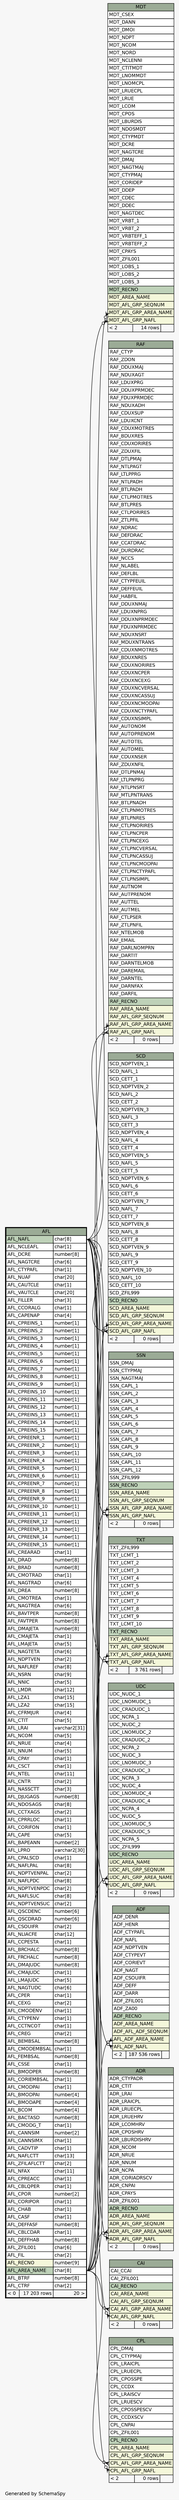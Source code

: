 // dot 2.38.0 on Windows 7 6.1
// SchemaSpy rev 590
digraph "oneDegreeRelationshipsDiagram" {
  graph [
    rankdir="RL"
    bgcolor="#f7f7f7"
    label="\nGenerated by SchemaSpy"
    labeljust="l"
    nodesep="0.18"
    ranksep="0.46"
    fontname="Helvetica"
    fontsize="11"
  ];
  node [
    fontname="Helvetica"
    fontsize="11"
    shape="plaintext"
  ];
  edge [
    arrowsize="0.8"
  ];
  "ADF":"AFL_ADF_AREA_NAME":w -> "AFL":"AFL_AREA_NAME.type":e [arrowhead=none dir=back arrowtail=crowodot];
  "ADF":"AFL_ADF_NAFL":w -> "AFL":"AFL_NAFL.type":e [arrowhead=none dir=back arrowtail=crowodot];
  "ADR":"ADR_AFL_GRP_AREA_NAME":w -> "AFL":"AFL_AREA_NAME.type":e [arrowhead=none dir=back arrowtail=crowodot];
  "ADR":"ADR_AFL_GRP_NAFL":w -> "AFL":"AFL_NAFL.type":e [arrowhead=none dir=back arrowtail=crowodot];
  "CAI":"CAI_AFL_GRP_AREA_NAME":w -> "AFL":"AFL_AREA_NAME.type":e [arrowhead=none dir=back arrowtail=crowodot];
  "CAI":"CAI_AFL_GRP_NAFL":w -> "AFL":"AFL_NAFL.type":e [arrowhead=none dir=back arrowtail=crowodot];
  "CPL":"CPL_AFL_GRP_AREA_NAME":w -> "AFL":"AFL_AREA_NAME.type":e [arrowhead=none dir=back arrowtail=crowodot];
  "CPL":"CPL_AFL_GRP_NAFL":w -> "AFL":"AFL_NAFL.type":e [arrowhead=none dir=back arrowtail=crowodot];
  "MDT":"MDT_AFL_GRP_AREA_NAME":w -> "AFL":"AFL_AREA_NAME.type":e [arrowhead=none dir=back arrowtail=crowodot];
  "MDT":"MDT_AFL_GRP_NAFL":w -> "AFL":"AFL_NAFL.type":e [arrowhead=none dir=back arrowtail=crowodot];
  "RAF":"RAF_AFL_GRP_AREA_NAME":w -> "AFL":"AFL_AREA_NAME.type":e [arrowhead=none dir=back arrowtail=crowodot];
  "RAF":"RAF_AFL_GRP_NAFL":w -> "AFL":"AFL_NAFL.type":e [arrowhead=none dir=back arrowtail=crowodot];
  "SCD":"SCD_AFL_GRP_AREA_NAME":w -> "AFL":"AFL_AREA_NAME.type":e [arrowhead=none dir=back arrowtail=crowodot];
  "SCD":"SCD_AFL_GRP_NAFL":w -> "AFL":"AFL_NAFL.type":e [arrowhead=none dir=back arrowtail=crowodot];
  "SSN":"SSN_AFL_GRP_AREA_NAME":w -> "AFL":"AFL_AREA_NAME.type":e [arrowhead=none dir=back arrowtail=crowodot];
  "SSN":"SSN_AFL_GRP_NAFL":w -> "AFL":"AFL_NAFL.type":e [arrowhead=none dir=back arrowtail=crowodot];
  "TXT":"TXT_AFL_GRP_AREA_NAME":w -> "AFL":"AFL_AREA_NAME.type":e [arrowhead=none dir=back arrowtail=crowodot];
  "TXT":"TXT_AFL_GRP_NAFL":w -> "AFL":"AFL_NAFL.type":e [arrowhead=none dir=back arrowtail=crowodot];
  "UDC":"UDC_AFL_GRP_AREA_NAME":w -> "AFL":"AFL_AREA_NAME.type":e [arrowhead=none dir=back arrowtail=crowodot];
  "UDC":"UDC_AFL_GRP_NAFL":w -> "AFL":"AFL_NAFL.type":e [arrowhead=none dir=back arrowtail=crowodot];
  "ADF" [
    label=<
    <TABLE BORDER="0" CELLBORDER="1" CELLSPACING="0" BGCOLOR="#ffffff">
      <TR><TD COLSPAN="3" BGCOLOR="#9bab96" ALIGN="CENTER">ADF</TD></TR>
      <TR><TD PORT="ADF_DENR" COLSPAN="3" ALIGN="LEFT">ADF_DENR</TD></TR>
      <TR><TD PORT="ADF_HENR" COLSPAN="3" ALIGN="LEFT">ADF_HENR</TD></TR>
      <TR><TD PORT="ADF_CTYPAFL" COLSPAN="3" ALIGN="LEFT">ADF_CTYPAFL</TD></TR>
      <TR><TD PORT="ADF_NAFL" COLSPAN="3" ALIGN="LEFT">ADF_NAFL</TD></TR>
      <TR><TD PORT="ADF_NDPTVEN" COLSPAN="3" ALIGN="LEFT">ADF_NDPTVEN</TD></TR>
      <TR><TD PORT="ADF_CTYPEVT" COLSPAN="3" ALIGN="LEFT">ADF_CTYPEVT</TD></TR>
      <TR><TD PORT="ADF_CORIEVT" COLSPAN="3" ALIGN="LEFT">ADF_CORIEVT</TD></TR>
      <TR><TD PORT="ADF_NAGT" COLSPAN="3" ALIGN="LEFT">ADF_NAGT</TD></TR>
      <TR><TD PORT="ADF_CSOUIFR" COLSPAN="3" ALIGN="LEFT">ADF_CSOUIFR</TD></TR>
      <TR><TD PORT="ADF_DEFF" COLSPAN="3" ALIGN="LEFT">ADF_DEFF</TD></TR>
      <TR><TD PORT="ADF_DARR" COLSPAN="3" ALIGN="LEFT">ADF_DARR</TD></TR>
      <TR><TD PORT="ADF_ZFIL001" COLSPAN="3" ALIGN="LEFT">ADF_ZFIL001</TD></TR>
      <TR><TD PORT="ADF_ZA00" COLSPAN="3" ALIGN="LEFT">ADF_ZA00</TD></TR>
      <TR><TD PORT="ADF_RECNO" COLSPAN="3" BGCOLOR="#bed1b8" ALIGN="LEFT">ADF_RECNO</TD></TR>
      <TR><TD PORT="ADF_AREA_NAME" COLSPAN="3" BGCOLOR="#f4f7da" ALIGN="LEFT">ADF_AREA_NAME</TD></TR>
      <TR><TD PORT="ADF_AFL_ADF_SEQNUM" COLSPAN="3" BGCOLOR="#f4f7da" ALIGN="LEFT">ADF_AFL_ADF_SEQNUM</TD></TR>
      <TR><TD PORT="AFL_ADF_AREA_NAME" COLSPAN="3" BGCOLOR="#f4f7da" ALIGN="LEFT">AFL_ADF_AREA_NAME</TD></TR>
      <TR><TD PORT="AFL_ADF_NAFL" COLSPAN="3" BGCOLOR="#f4f7da" ALIGN="LEFT">AFL_ADF_NAFL</TD></TR>
      <TR><TD ALIGN="LEFT" BGCOLOR="#f7f7f7">&lt; 2</TD><TD ALIGN="RIGHT" BGCOLOR="#f7f7f7">187 536 rows</TD><TD ALIGN="RIGHT" BGCOLOR="#f7f7f7">  </TD></TR>
    </TABLE>>
    URL="ADF.html"
    tooltip="ADF"
  ];
  "ADR" [
    label=<
    <TABLE BORDER="0" CELLBORDER="1" CELLSPACING="0" BGCOLOR="#ffffff">
      <TR><TD COLSPAN="3" BGCOLOR="#9bab96" ALIGN="CENTER">ADR</TD></TR>
      <TR><TD PORT="ADR_CTYPADR" COLSPAN="3" ALIGN="LEFT">ADR_CTYPADR</TD></TR>
      <TR><TD PORT="ADR_CTIT" COLSPAN="3" ALIGN="LEFT">ADR_CTIT</TD></TR>
      <TR><TD PORT="ADR_LRAI" COLSPAN="3" ALIGN="LEFT">ADR_LRAI</TD></TR>
      <TR><TD PORT="ADR_LRAICPL" COLSPAN="3" ALIGN="LEFT">ADR_LRAICPL</TD></TR>
      <TR><TD PORT="ADR_LRUECPL" COLSPAN="3" ALIGN="LEFT">ADR_LRUECPL</TD></TR>
      <TR><TD PORT="ADR_LRUEHRV" COLSPAN="3" ALIGN="LEFT">ADR_LRUEHRV</TD></TR>
      <TR><TD PORT="ADR_LCOMHRV" COLSPAN="3" ALIGN="LEFT">ADR_LCOMHRV</TD></TR>
      <TR><TD PORT="ADR_CPOSHRV" COLSPAN="3" ALIGN="LEFT">ADR_CPOSHRV</TD></TR>
      <TR><TD PORT="ADR_LBURDISHRV" COLSPAN="3" ALIGN="LEFT">ADR_LBURDISHRV</TD></TR>
      <TR><TD PORT="ADR_NCOM" COLSPAN="3" ALIGN="LEFT">ADR_NCOM</TD></TR>
      <TR><TD PORT="ADR_NRUE" COLSPAN="3" ALIGN="LEFT">ADR_NRUE</TD></TR>
      <TR><TD PORT="ADR_NNUM" COLSPAN="3" ALIGN="LEFT">ADR_NNUM</TD></TR>
      <TR><TD PORT="ADR_NCPA" COLSPAN="3" ALIGN="LEFT">ADR_NCPA</TD></TR>
      <TR><TD PORT="ADR_CORIADRSCV" COLSPAN="3" ALIGN="LEFT">ADR_CORIADRSCV</TD></TR>
      <TR><TD PORT="ADR_CNPAI" COLSPAN="3" ALIGN="LEFT">ADR_CNPAI</TD></TR>
      <TR><TD PORT="ADR_CPAYS" COLSPAN="3" ALIGN="LEFT">ADR_CPAYS</TD></TR>
      <TR><TD PORT="ADR_ZFIL001" COLSPAN="3" ALIGN="LEFT">ADR_ZFIL001</TD></TR>
      <TR><TD PORT="ADR_RECNO" COLSPAN="3" BGCOLOR="#bed1b8" ALIGN="LEFT">ADR_RECNO</TD></TR>
      <TR><TD PORT="ADR_AREA_NAME" COLSPAN="3" BGCOLOR="#f4f7da" ALIGN="LEFT">ADR_AREA_NAME</TD></TR>
      <TR><TD PORT="ADR_AFL_GRP_SEQNUM" COLSPAN="3" BGCOLOR="#f4f7da" ALIGN="LEFT">ADR_AFL_GRP_SEQNUM</TD></TR>
      <TR><TD PORT="ADR_AFL_GRP_AREA_NAME" COLSPAN="3" BGCOLOR="#f4f7da" ALIGN="LEFT">ADR_AFL_GRP_AREA_NAME</TD></TR>
      <TR><TD PORT="ADR_AFL_GRP_NAFL" COLSPAN="3" BGCOLOR="#f4f7da" ALIGN="LEFT">ADR_AFL_GRP_NAFL</TD></TR>
      <TR><TD ALIGN="LEFT" BGCOLOR="#f7f7f7">&lt; 2</TD><TD ALIGN="RIGHT" BGCOLOR="#f7f7f7">0 rows</TD><TD ALIGN="RIGHT" BGCOLOR="#f7f7f7">  </TD></TR>
    </TABLE>>
    URL="ADR.html"
    tooltip="ADR"
  ];
  "AFL" [
    label=<
    <TABLE BORDER="2" CELLBORDER="1" CELLSPACING="0" BGCOLOR="#ffffff">
      <TR><TD COLSPAN="3" BGCOLOR="#9bab96" ALIGN="CENTER">AFL</TD></TR>
      <TR><TD PORT="AFL_NAFL" COLSPAN="2" BGCOLOR="#bed1b8" ALIGN="LEFT">AFL_NAFL</TD><TD PORT="AFL_NAFL.type" ALIGN="LEFT">char[8]</TD></TR>
      <TR><TD PORT="AFL_NCLEAFL" COLSPAN="2" ALIGN="LEFT">AFL_NCLEAFL</TD><TD PORT="AFL_NCLEAFL.type" ALIGN="LEFT">char[1]</TD></TR>
      <TR><TD PORT="AFL_DCRE" COLSPAN="2" ALIGN="LEFT">AFL_DCRE</TD><TD PORT="AFL_DCRE.type" ALIGN="LEFT">number[8]</TD></TR>
      <TR><TD PORT="AFL_NAGTCRE" COLSPAN="2" ALIGN="LEFT">AFL_NAGTCRE</TD><TD PORT="AFL_NAGTCRE.type" ALIGN="LEFT">char[6]</TD></TR>
      <TR><TD PORT="AFL_CTYPAFL" COLSPAN="2" ALIGN="LEFT">AFL_CTYPAFL</TD><TD PORT="AFL_CTYPAFL.type" ALIGN="LEFT">char[1]</TD></TR>
      <TR><TD PORT="AFL_NUAF" COLSPAN="2" ALIGN="LEFT">AFL_NUAF</TD><TD PORT="AFL_NUAF.type" ALIGN="LEFT">char[20]</TD></TR>
      <TR><TD PORT="AFL_CAUTCLE" COLSPAN="2" ALIGN="LEFT">AFL_CAUTCLE</TD><TD PORT="AFL_CAUTCLE.type" ALIGN="LEFT">char[1]</TD></TR>
      <TR><TD PORT="AFL_VAUTCLE" COLSPAN="2" ALIGN="LEFT">AFL_VAUTCLE</TD><TD PORT="AFL_VAUTCLE.type" ALIGN="LEFT">char[20]</TD></TR>
      <TR><TD PORT="AFL_FILLER" COLSPAN="2" ALIGN="LEFT">AFL_FILLER</TD><TD PORT="AFL_FILLER.type" ALIGN="LEFT">char[3]</TD></TR>
      <TR><TD PORT="AFL_CCORALG" COLSPAN="2" ALIGN="LEFT">AFL_CCORALG</TD><TD PORT="AFL_CCORALG.type" ALIGN="LEFT">char[1]</TD></TR>
      <TR><TD PORT="AFL_CAPENAP" COLSPAN="2" ALIGN="LEFT">AFL_CAPENAP</TD><TD PORT="AFL_CAPENAP.type" ALIGN="LEFT">char[4]</TD></TR>
      <TR><TD PORT="AFL_CPREINS_1" COLSPAN="2" ALIGN="LEFT">AFL_CPREINS_1</TD><TD PORT="AFL_CPREINS_1.type" ALIGN="LEFT">number[1]</TD></TR>
      <TR><TD PORT="AFL_CPREINS_2" COLSPAN="2" ALIGN="LEFT">AFL_CPREINS_2</TD><TD PORT="AFL_CPREINS_2.type" ALIGN="LEFT">number[1]</TD></TR>
      <TR><TD PORT="AFL_CPREINS_3" COLSPAN="2" ALIGN="LEFT">AFL_CPREINS_3</TD><TD PORT="AFL_CPREINS_3.type" ALIGN="LEFT">number[1]</TD></TR>
      <TR><TD PORT="AFL_CPREINS_4" COLSPAN="2" ALIGN="LEFT">AFL_CPREINS_4</TD><TD PORT="AFL_CPREINS_4.type" ALIGN="LEFT">number[1]</TD></TR>
      <TR><TD PORT="AFL_CPREINS_5" COLSPAN="2" ALIGN="LEFT">AFL_CPREINS_5</TD><TD PORT="AFL_CPREINS_5.type" ALIGN="LEFT">number[1]</TD></TR>
      <TR><TD PORT="AFL_CPREINS_6" COLSPAN="2" ALIGN="LEFT">AFL_CPREINS_6</TD><TD PORT="AFL_CPREINS_6.type" ALIGN="LEFT">number[1]</TD></TR>
      <TR><TD PORT="AFL_CPREINS_7" COLSPAN="2" ALIGN="LEFT">AFL_CPREINS_7</TD><TD PORT="AFL_CPREINS_7.type" ALIGN="LEFT">number[1]</TD></TR>
      <TR><TD PORT="AFL_CPREINS_8" COLSPAN="2" ALIGN="LEFT">AFL_CPREINS_8</TD><TD PORT="AFL_CPREINS_8.type" ALIGN="LEFT">number[1]</TD></TR>
      <TR><TD PORT="AFL_CPREINS_9" COLSPAN="2" ALIGN="LEFT">AFL_CPREINS_9</TD><TD PORT="AFL_CPREINS_9.type" ALIGN="LEFT">number[1]</TD></TR>
      <TR><TD PORT="AFL_CPREINS_10" COLSPAN="2" ALIGN="LEFT">AFL_CPREINS_10</TD><TD PORT="AFL_CPREINS_10.type" ALIGN="LEFT">number[1]</TD></TR>
      <TR><TD PORT="AFL_CPREINS_11" COLSPAN="2" ALIGN="LEFT">AFL_CPREINS_11</TD><TD PORT="AFL_CPREINS_11.type" ALIGN="LEFT">number[1]</TD></TR>
      <TR><TD PORT="AFL_CPREINS_12" COLSPAN="2" ALIGN="LEFT">AFL_CPREINS_12</TD><TD PORT="AFL_CPREINS_12.type" ALIGN="LEFT">number[1]</TD></TR>
      <TR><TD PORT="AFL_CPREINS_13" COLSPAN="2" ALIGN="LEFT">AFL_CPREINS_13</TD><TD PORT="AFL_CPREINS_13.type" ALIGN="LEFT">number[1]</TD></TR>
      <TR><TD PORT="AFL_CPREINS_14" COLSPAN="2" ALIGN="LEFT">AFL_CPREINS_14</TD><TD PORT="AFL_CPREINS_14.type" ALIGN="LEFT">number[1]</TD></TR>
      <TR><TD PORT="AFL_CPREINS_15" COLSPAN="2" ALIGN="LEFT">AFL_CPREINS_15</TD><TD PORT="AFL_CPREINS_15.type" ALIGN="LEFT">number[1]</TD></TR>
      <TR><TD PORT="AFL_CPREENR_1" COLSPAN="2" ALIGN="LEFT">AFL_CPREENR_1</TD><TD PORT="AFL_CPREENR_1.type" ALIGN="LEFT">number[1]</TD></TR>
      <TR><TD PORT="AFL_CPREENR_2" COLSPAN="2" ALIGN="LEFT">AFL_CPREENR_2</TD><TD PORT="AFL_CPREENR_2.type" ALIGN="LEFT">number[1]</TD></TR>
      <TR><TD PORT="AFL_CPREENR_3" COLSPAN="2" ALIGN="LEFT">AFL_CPREENR_3</TD><TD PORT="AFL_CPREENR_3.type" ALIGN="LEFT">number[1]</TD></TR>
      <TR><TD PORT="AFL_CPREENR_4" COLSPAN="2" ALIGN="LEFT">AFL_CPREENR_4</TD><TD PORT="AFL_CPREENR_4.type" ALIGN="LEFT">number[1]</TD></TR>
      <TR><TD PORT="AFL_CPREENR_5" COLSPAN="2" ALIGN="LEFT">AFL_CPREENR_5</TD><TD PORT="AFL_CPREENR_5.type" ALIGN="LEFT">number[1]</TD></TR>
      <TR><TD PORT="AFL_CPREENR_6" COLSPAN="2" ALIGN="LEFT">AFL_CPREENR_6</TD><TD PORT="AFL_CPREENR_6.type" ALIGN="LEFT">number[1]</TD></TR>
      <TR><TD PORT="AFL_CPREENR_7" COLSPAN="2" ALIGN="LEFT">AFL_CPREENR_7</TD><TD PORT="AFL_CPREENR_7.type" ALIGN="LEFT">number[1]</TD></TR>
      <TR><TD PORT="AFL_CPREENR_8" COLSPAN="2" ALIGN="LEFT">AFL_CPREENR_8</TD><TD PORT="AFL_CPREENR_8.type" ALIGN="LEFT">number[1]</TD></TR>
      <TR><TD PORT="AFL_CPREENR_9" COLSPAN="2" ALIGN="LEFT">AFL_CPREENR_9</TD><TD PORT="AFL_CPREENR_9.type" ALIGN="LEFT">number[1]</TD></TR>
      <TR><TD PORT="AFL_CPREENR_10" COLSPAN="2" ALIGN="LEFT">AFL_CPREENR_10</TD><TD PORT="AFL_CPREENR_10.type" ALIGN="LEFT">number[1]</TD></TR>
      <TR><TD PORT="AFL_CPREENR_11" COLSPAN="2" ALIGN="LEFT">AFL_CPREENR_11</TD><TD PORT="AFL_CPREENR_11.type" ALIGN="LEFT">number[1]</TD></TR>
      <TR><TD PORT="AFL_CPREENR_12" COLSPAN="2" ALIGN="LEFT">AFL_CPREENR_12</TD><TD PORT="AFL_CPREENR_12.type" ALIGN="LEFT">number[1]</TD></TR>
      <TR><TD PORT="AFL_CPREENR_13" COLSPAN="2" ALIGN="LEFT">AFL_CPREENR_13</TD><TD PORT="AFL_CPREENR_13.type" ALIGN="LEFT">number[1]</TD></TR>
      <TR><TD PORT="AFL_CPREENR_14" COLSPAN="2" ALIGN="LEFT">AFL_CPREENR_14</TD><TD PORT="AFL_CPREENR_14.type" ALIGN="LEFT">number[1]</TD></TR>
      <TR><TD PORT="AFL_CPREENR_15" COLSPAN="2" ALIGN="LEFT">AFL_CPREENR_15</TD><TD PORT="AFL_CPREENR_15.type" ALIGN="LEFT">number[1]</TD></TR>
      <TR><TD PORT="AFL_CREARAD" COLSPAN="2" ALIGN="LEFT">AFL_CREARAD</TD><TD PORT="AFL_CREARAD.type" ALIGN="LEFT">char[1]</TD></TR>
      <TR><TD PORT="AFL_DRAD" COLSPAN="2" ALIGN="LEFT">AFL_DRAD</TD><TD PORT="AFL_DRAD.type" ALIGN="LEFT">number[8]</TD></TR>
      <TR><TD PORT="AFL_BRAD" COLSPAN="2" ALIGN="LEFT">AFL_BRAD</TD><TD PORT="AFL_BRAD.type" ALIGN="LEFT">number[8]</TD></TR>
      <TR><TD PORT="AFL_CMOTRAD" COLSPAN="2" ALIGN="LEFT">AFL_CMOTRAD</TD><TD PORT="AFL_CMOTRAD.type" ALIGN="LEFT">char[1]</TD></TR>
      <TR><TD PORT="AFL_NAGTRAD" COLSPAN="2" ALIGN="LEFT">AFL_NAGTRAD</TD><TD PORT="AFL_NAGTRAD.type" ALIGN="LEFT">char[6]</TD></TR>
      <TR><TD PORT="AFL_DREA" COLSPAN="2" ALIGN="LEFT">AFL_DREA</TD><TD PORT="AFL_DREA.type" ALIGN="LEFT">number[8]</TD></TR>
      <TR><TD PORT="AFL_CMOTREA" COLSPAN="2" ALIGN="LEFT">AFL_CMOTREA</TD><TD PORT="AFL_CMOTREA.type" ALIGN="LEFT">char[1]</TD></TR>
      <TR><TD PORT="AFL_NAGTREA" COLSPAN="2" ALIGN="LEFT">AFL_NAGTREA</TD><TD PORT="AFL_NAGTREA.type" ALIGN="LEFT">char[6]</TD></TR>
      <TR><TD PORT="AFL_BAVTPER" COLSPAN="2" ALIGN="LEFT">AFL_BAVTPER</TD><TD PORT="AFL_BAVTPER.type" ALIGN="LEFT">number[8]</TD></TR>
      <TR><TD PORT="AFL_FAVTPER" COLSPAN="2" ALIGN="LEFT">AFL_FAVTPER</TD><TD PORT="AFL_FAVTPER.type" ALIGN="LEFT">number[8]</TD></TR>
      <TR><TD PORT="AFL_DMAJETA" COLSPAN="2" ALIGN="LEFT">AFL_DMAJETA</TD><TD PORT="AFL_DMAJETA.type" ALIGN="LEFT">number[8]</TD></TR>
      <TR><TD PORT="AFL_CMAJETA" COLSPAN="2" ALIGN="LEFT">AFL_CMAJETA</TD><TD PORT="AFL_CMAJETA.type" ALIGN="LEFT">char[1]</TD></TR>
      <TR><TD PORT="AFL_LMAJETA" COLSPAN="2" ALIGN="LEFT">AFL_LMAJETA</TD><TD PORT="AFL_LMAJETA.type" ALIGN="LEFT">char[5]</TD></TR>
      <TR><TD PORT="AFL_NAGTETA" COLSPAN="2" ALIGN="LEFT">AFL_NAGTETA</TD><TD PORT="AFL_NAGTETA.type" ALIGN="LEFT">char[6]</TD></TR>
      <TR><TD PORT="AFL_NDPTVEN" COLSPAN="2" ALIGN="LEFT">AFL_NDPTVEN</TD><TD PORT="AFL_NDPTVEN.type" ALIGN="LEFT">char[2]</TD></TR>
      <TR><TD PORT="AFL_NAFLREF" COLSPAN="2" ALIGN="LEFT">AFL_NAFLREF</TD><TD PORT="AFL_NAFLREF.type" ALIGN="LEFT">char[8]</TD></TR>
      <TR><TD PORT="AFL_NSRN" COLSPAN="2" ALIGN="LEFT">AFL_NSRN</TD><TD PORT="AFL_NSRN.type" ALIGN="LEFT">char[9]</TD></TR>
      <TR><TD PORT="AFL_NNIC" COLSPAN="2" ALIGN="LEFT">AFL_NNIC</TD><TD PORT="AFL_NNIC.type" ALIGN="LEFT">char[5]</TD></TR>
      <TR><TD PORT="AFL_LMDR" COLSPAN="2" ALIGN="LEFT">AFL_LMDR</TD><TD PORT="AFL_LMDR.type" ALIGN="LEFT">char[12]</TD></TR>
      <TR><TD PORT="AFL_LZA1" COLSPAN="2" ALIGN="LEFT">AFL_LZA1</TD><TD PORT="AFL_LZA1.type" ALIGN="LEFT">char[15]</TD></TR>
      <TR><TD PORT="AFL_LZA2" COLSPAN="2" ALIGN="LEFT">AFL_LZA2</TD><TD PORT="AFL_LZA2.type" ALIGN="LEFT">char[15]</TD></TR>
      <TR><TD PORT="AFL_CFRMJUR" COLSPAN="2" ALIGN="LEFT">AFL_CFRMJUR</TD><TD PORT="AFL_CFRMJUR.type" ALIGN="LEFT">char[4]</TD></TR>
      <TR><TD PORT="AFL_CTIT" COLSPAN="2" ALIGN="LEFT">AFL_CTIT</TD><TD PORT="AFL_CTIT.type" ALIGN="LEFT">char[5]</TD></TR>
      <TR><TD PORT="AFL_LRAI" COLSPAN="2" ALIGN="LEFT">AFL_LRAI</TD><TD PORT="AFL_LRAI.type" ALIGN="LEFT">varchar2[31]</TD></TR>
      <TR><TD PORT="AFL_NCOM" COLSPAN="2" ALIGN="LEFT">AFL_NCOM</TD><TD PORT="AFL_NCOM.type" ALIGN="LEFT">char[5]</TD></TR>
      <TR><TD PORT="AFL_NRUE" COLSPAN="2" ALIGN="LEFT">AFL_NRUE</TD><TD PORT="AFL_NRUE.type" ALIGN="LEFT">char[4]</TD></TR>
      <TR><TD PORT="AFL_NNUM" COLSPAN="2" ALIGN="LEFT">AFL_NNUM</TD><TD PORT="AFL_NNUM.type" ALIGN="LEFT">char[5]</TD></TR>
      <TR><TD PORT="AFL_CPAY" COLSPAN="2" ALIGN="LEFT">AFL_CPAY</TD><TD PORT="AFL_CPAY.type" ALIGN="LEFT">char[1]</TD></TR>
      <TR><TD PORT="AFL_CSCT" COLSPAN="2" ALIGN="LEFT">AFL_CSCT</TD><TD PORT="AFL_CSCT.type" ALIGN="LEFT">char[1]</TD></TR>
      <TR><TD PORT="AFL_NTEL" COLSPAN="2" ALIGN="LEFT">AFL_NTEL</TD><TD PORT="AFL_NTEL.type" ALIGN="LEFT">char[11]</TD></TR>
      <TR><TD PORT="AFL_CNTR" COLSPAN="2" ALIGN="LEFT">AFL_CNTR</TD><TD PORT="AFL_CNTR.type" ALIGN="LEFT">char[2]</TD></TR>
      <TR><TD PORT="AFL_NASSCTT" COLSPAN="2" ALIGN="LEFT">AFL_NASSCTT</TD><TD PORT="AFL_NASSCTT.type" ALIGN="LEFT">char[3]</TD></TR>
      <TR><TD PORT="AFL_DJUGAGS" COLSPAN="2" ALIGN="LEFT">AFL_DJUGAGS</TD><TD PORT="AFL_DJUGAGS.type" ALIGN="LEFT">number[8]</TD></TR>
      <TR><TD PORT="AFL_NDOSAGS" COLSPAN="2" ALIGN="LEFT">AFL_NDOSAGS</TD><TD PORT="AFL_NDOSAGS.type" ALIGN="LEFT">char[8]</TD></TR>
      <TR><TD PORT="AFL_CCTXAGS" COLSPAN="2" ALIGN="LEFT">AFL_CCTXAGS</TD><TD PORT="AFL_CCTXAGS.type" ALIGN="LEFT">char[2]</TD></TR>
      <TR><TD PORT="AFL_CPRRLOC" COLSPAN="2" ALIGN="LEFT">AFL_CPRRLOC</TD><TD PORT="AFL_CPRRLOC.type" ALIGN="LEFT">char[1]</TD></TR>
      <TR><TD PORT="AFL_CORIFON" COLSPAN="2" ALIGN="LEFT">AFL_CORIFON</TD><TD PORT="AFL_CORIFON.type" ALIGN="LEFT">char[1]</TD></TR>
      <TR><TD PORT="AFL_CAPE" COLSPAN="2" ALIGN="LEFT">AFL_CAPE</TD><TD PORT="AFL_CAPE.type" ALIGN="LEFT">char[5]</TD></TR>
      <TR><TD PORT="AFL_BAPEANN" COLSPAN="2" ALIGN="LEFT">AFL_BAPEANN</TD><TD PORT="AFL_BAPEANN.type" ALIGN="LEFT">number[2]</TD></TR>
      <TR><TD PORT="AFL_LPRO" COLSPAN="2" ALIGN="LEFT">AFL_LPRO</TD><TD PORT="AFL_LPRO.type" ALIGN="LEFT">varchar2[30]</TD></TR>
      <TR><TD PORT="AFL_CPALSCD" COLSPAN="2" ALIGN="LEFT">AFL_CPALSCD</TD><TD PORT="AFL_CPALSCD.type" ALIGN="LEFT">char[1]</TD></TR>
      <TR><TD PORT="AFL_NAFLPAL" COLSPAN="2" ALIGN="LEFT">AFL_NAFLPAL</TD><TD PORT="AFL_NAFLPAL.type" ALIGN="LEFT">char[8]</TD></TR>
      <TR><TD PORT="AFL_NDPTVENPAL" COLSPAN="2" ALIGN="LEFT">AFL_NDPTVENPAL</TD><TD PORT="AFL_NDPTVENPAL.type" ALIGN="LEFT">char[2]</TD></TR>
      <TR><TD PORT="AFL_NAFLPDC" COLSPAN="2" ALIGN="LEFT">AFL_NAFLPDC</TD><TD PORT="AFL_NAFLPDC.type" ALIGN="LEFT">char[8]</TD></TR>
      <TR><TD PORT="AFL_NDPTVENPDC" COLSPAN="2" ALIGN="LEFT">AFL_NDPTVENPDC</TD><TD PORT="AFL_NDPTVENPDC.type" ALIGN="LEFT">char[2]</TD></TR>
      <TR><TD PORT="AFL_NAFLSUC" COLSPAN="2" ALIGN="LEFT">AFL_NAFLSUC</TD><TD PORT="AFL_NAFLSUC.type" ALIGN="LEFT">char[8]</TD></TR>
      <TR><TD PORT="AFL_NDPTVENSUC" COLSPAN="2" ALIGN="LEFT">AFL_NDPTVENSUC</TD><TD PORT="AFL_NDPTVENSUC.type" ALIGN="LEFT">char[2]</TD></TR>
      <TR><TD PORT="AFL_QSCDENC" COLSPAN="2" ALIGN="LEFT">AFL_QSCDENC</TD><TD PORT="AFL_QSCDENC.type" ALIGN="LEFT">number[6]</TD></TR>
      <TR><TD PORT="AFL_QSCDRAD" COLSPAN="2" ALIGN="LEFT">AFL_QSCDRAD</TD><TD PORT="AFL_QSCDRAD.type" ALIGN="LEFT">number[6]</TD></TR>
      <TR><TD PORT="AFL_CSOUIFR" COLSPAN="2" ALIGN="LEFT">AFL_CSOUIFR</TD><TD PORT="AFL_CSOUIFR.type" ALIGN="LEFT">char[2]</TD></TR>
      <TR><TD PORT="AFL_NLIACFE" COLSPAN="2" ALIGN="LEFT">AFL_NLIACFE</TD><TD PORT="AFL_NLIACFE.type" ALIGN="LEFT">char[12]</TD></TR>
      <TR><TD PORT="AFL_CCPESTA" COLSPAN="2" ALIGN="LEFT">AFL_CCPESTA</TD><TD PORT="AFL_CCPESTA.type" ALIGN="LEFT">char[1]</TD></TR>
      <TR><TD PORT="AFL_BRCHALC" COLSPAN="2" ALIGN="LEFT">AFL_BRCHALC</TD><TD PORT="AFL_BRCHALC.type" ALIGN="LEFT">number[8]</TD></TR>
      <TR><TD PORT="AFL_FRCHALC" COLSPAN="2" ALIGN="LEFT">AFL_FRCHALC</TD><TD PORT="AFL_FRCHALC.type" ALIGN="LEFT">number[8]</TD></TR>
      <TR><TD PORT="AFL_DMAJUDC" COLSPAN="2" ALIGN="LEFT">AFL_DMAJUDC</TD><TD PORT="AFL_DMAJUDC.type" ALIGN="LEFT">number[8]</TD></TR>
      <TR><TD PORT="AFL_CMAJUDC" COLSPAN="2" ALIGN="LEFT">AFL_CMAJUDC</TD><TD PORT="AFL_CMAJUDC.type" ALIGN="LEFT">char[1]</TD></TR>
      <TR><TD PORT="AFL_LMAJUDC" COLSPAN="2" ALIGN="LEFT">AFL_LMAJUDC</TD><TD PORT="AFL_LMAJUDC.type" ALIGN="LEFT">char[5]</TD></TR>
      <TR><TD PORT="AFL_NAGTUDC" COLSPAN="2" ALIGN="LEFT">AFL_NAGTUDC</TD><TD PORT="AFL_NAGTUDC.type" ALIGN="LEFT">char[6]</TD></TR>
      <TR><TD PORT="AFL_CPER" COLSPAN="2" ALIGN="LEFT">AFL_CPER</TD><TD PORT="AFL_CPER.type" ALIGN="LEFT">char[1]</TD></TR>
      <TR><TD PORT="AFL_CEXG" COLSPAN="2" ALIGN="LEFT">AFL_CEXG</TD><TD PORT="AFL_CEXG.type" ALIGN="LEFT">char[2]</TD></TR>
      <TR><TD PORT="AFL_CMODENV" COLSPAN="2" ALIGN="LEFT">AFL_CMODENV</TD><TD PORT="AFL_CMODENV.type" ALIGN="LEFT">char[1]</TD></TR>
      <TR><TD PORT="AFL_CTYPENV" COLSPAN="2" ALIGN="LEFT">AFL_CTYPENV</TD><TD PORT="AFL_CTYPENV.type" ALIGN="LEFT">char[1]</TD></TR>
      <TR><TD PORT="AFL_CCTNCOT" COLSPAN="2" ALIGN="LEFT">AFL_CCTNCOT</TD><TD PORT="AFL_CCTNCOT.type" ALIGN="LEFT">char[1]</TD></TR>
      <TR><TD PORT="AFL_CREG" COLSPAN="2" ALIGN="LEFT">AFL_CREG</TD><TD PORT="AFL_CREG.type" ALIGN="LEFT">char[2]</TD></TR>
      <TR><TD PORT="AFL_BEMBSAL" COLSPAN="2" ALIGN="LEFT">AFL_BEMBSAL</TD><TD PORT="AFL_BEMBSAL.type" ALIGN="LEFT">number[8]</TD></TR>
      <TR><TD PORT="AFL_CMODEMBSAL" COLSPAN="2" ALIGN="LEFT">AFL_CMODEMBSAL</TD><TD PORT="AFL_CMODEMBSAL.type" ALIGN="LEFT">char[1]</TD></TR>
      <TR><TD PORT="AFL_FEMBSAL" COLSPAN="2" ALIGN="LEFT">AFL_FEMBSAL</TD><TD PORT="AFL_FEMBSAL.type" ALIGN="LEFT">number[8]</TD></TR>
      <TR><TD PORT="AFL_CSSE" COLSPAN="2" ALIGN="LEFT">AFL_CSSE</TD><TD PORT="AFL_CSSE.type" ALIGN="LEFT">char[1]</TD></TR>
      <TR><TD PORT="AFL_BMODPER" COLSPAN="2" ALIGN="LEFT">AFL_BMODPER</TD><TD PORT="AFL_BMODPER.type" ALIGN="LEFT">number[8]</TD></TR>
      <TR><TD PORT="AFL_CORIEMBSAL" COLSPAN="2" ALIGN="LEFT">AFL_CORIEMBSAL</TD><TD PORT="AFL_CORIEMBSAL.type" ALIGN="LEFT">char[1]</TD></TR>
      <TR><TD PORT="AFL_CMODPAI" COLSPAN="2" ALIGN="LEFT">AFL_CMODPAI</TD><TD PORT="AFL_CMODPAI.type" ALIGN="LEFT">char[1]</TD></TR>
      <TR><TD PORT="AFL_BMODPAI" COLSPAN="2" ALIGN="LEFT">AFL_BMODPAI</TD><TD PORT="AFL_BMODPAI.type" ALIGN="LEFT">number[4]</TD></TR>
      <TR><TD PORT="AFL_BMODAPE" COLSPAN="2" ALIGN="LEFT">AFL_BMODAPE</TD><TD PORT="AFL_BMODAPE.type" ALIGN="LEFT">number[4]</TD></TR>
      <TR><TD PORT="AFL_BCOM" COLSPAN="2" ALIGN="LEFT">AFL_BCOM</TD><TD PORT="AFL_BCOM.type" ALIGN="LEFT">number[4]</TD></TR>
      <TR><TD PORT="AFL_BACTASD" COLSPAN="2" ALIGN="LEFT">AFL_BACTASD</TD><TD PORT="AFL_BACTASD.type" ALIGN="LEFT">number[8]</TD></TR>
      <TR><TD PORT="AFL_CMODG_T" COLSPAN="2" ALIGN="LEFT">AFL_CMODG_T</TD><TD PORT="AFL_CMODG_T.type" ALIGN="LEFT">char[1]</TD></TR>
      <TR><TD PORT="AFL_CANNSIM" COLSPAN="2" ALIGN="LEFT">AFL_CANNSIM</TD><TD PORT="AFL_CANNSIM.type" ALIGN="LEFT">number[2]</TD></TR>
      <TR><TD PORT="AFL_CANNSIMX" COLSPAN="2" ALIGN="LEFT">AFL_CANNSIMX</TD><TD PORT="AFL_CANNSIMX.type" ALIGN="LEFT">char[1]</TD></TR>
      <TR><TD PORT="AFL_CADVTIP" COLSPAN="2" ALIGN="LEFT">AFL_CADVTIP</TD><TD PORT="AFL_CADVTIP.type" ALIGN="LEFT">char[1]</TD></TR>
      <TR><TD PORT="AFL_NAFLCTT" COLSPAN="2" ALIGN="LEFT">AFL_NAFLCTT</TD><TD PORT="AFL_NAFLCTT.type" ALIGN="LEFT">char[13]</TD></TR>
      <TR><TD PORT="AFL_ZFILAFLCTT" COLSPAN="2" ALIGN="LEFT">AFL_ZFILAFLCTT</TD><TD PORT="AFL_ZFILAFLCTT.type" ALIGN="LEFT">char[2]</TD></TR>
      <TR><TD PORT="AFL_NFAX" COLSPAN="2" ALIGN="LEFT">AFL_NFAX</TD><TD PORT="AFL_NFAX.type" ALIGN="LEFT">char[11]</TD></TR>
      <TR><TD PORT="AFL_CPREACC" COLSPAN="2" ALIGN="LEFT">AFL_CPREACC</TD><TD PORT="AFL_CPREACC.type" ALIGN="LEFT">char[1]</TD></TR>
      <TR><TD PORT="AFL_CBLQPER" COLSPAN="2" ALIGN="LEFT">AFL_CBLQPER</TD><TD PORT="AFL_CBLQPER.type" ALIGN="LEFT">char[1]</TD></TR>
      <TR><TD PORT="AFL_CPOR" COLSPAN="2" ALIGN="LEFT">AFL_CPOR</TD><TD PORT="AFL_CPOR.type" ALIGN="LEFT">number[2]</TD></TR>
      <TR><TD PORT="AFL_CORIPOR" COLSPAN="2" ALIGN="LEFT">AFL_CORIPOR</TD><TD PORT="AFL_CORIPOR.type" ALIGN="LEFT">char[1]</TD></TR>
      <TR><TD PORT="AFL_CHAB" COLSPAN="2" ALIGN="LEFT">AFL_CHAB</TD><TD PORT="AFL_CHAB.type" ALIGN="LEFT">char[1]</TD></TR>
      <TR><TD PORT="AFL_CASF" COLSPAN="2" ALIGN="LEFT">AFL_CASF</TD><TD PORT="AFL_CASF.type" ALIGN="LEFT">char[1]</TD></TR>
      <TR><TD PORT="AFL_DEFFASF" COLSPAN="2" ALIGN="LEFT">AFL_DEFFASF</TD><TD PORT="AFL_DEFFASF.type" ALIGN="LEFT">number[8]</TD></TR>
      <TR><TD PORT="AFL_CBLCDAR" COLSPAN="2" ALIGN="LEFT">AFL_CBLCDAR</TD><TD PORT="AFL_CBLCDAR.type" ALIGN="LEFT">char[1]</TD></TR>
      <TR><TD PORT="AFL_DEFFHAB" COLSPAN="2" ALIGN="LEFT">AFL_DEFFHAB</TD><TD PORT="AFL_DEFFHAB.type" ALIGN="LEFT">number[8]</TD></TR>
      <TR><TD PORT="AFL_ZFIL001" COLSPAN="2" ALIGN="LEFT">AFL_ZFIL001</TD><TD PORT="AFL_ZFIL001.type" ALIGN="LEFT">char[6]</TD></TR>
      <TR><TD PORT="AFL_FIL" COLSPAN="2" ALIGN="LEFT">AFL_FIL</TD><TD PORT="AFL_FIL.type" ALIGN="LEFT">char[2]</TD></TR>
      <TR><TD PORT="AFL_RECNO" COLSPAN="2" BGCOLOR="#f4f7da" ALIGN="LEFT">AFL_RECNO</TD><TD PORT="AFL_RECNO.type" ALIGN="LEFT">number[9]</TD></TR>
      <TR><TD PORT="AFL_AREA_NAME" COLSPAN="2" BGCOLOR="#bed1b8" ALIGN="LEFT">AFL_AREA_NAME</TD><TD PORT="AFL_AREA_NAME.type" ALIGN="LEFT">char[8]</TD></TR>
      <TR><TD PORT="AFL_BTRF" COLSPAN="2" ALIGN="LEFT">AFL_BTRF</TD><TD PORT="AFL_BTRF.type" ALIGN="LEFT">number[8]</TD></TR>
      <TR><TD PORT="AFL_CTRF" COLSPAN="2" ALIGN="LEFT">AFL_CTRF</TD><TD PORT="AFL_CTRF.type" ALIGN="LEFT">char[2]</TD></TR>
      <TR><TD ALIGN="LEFT" BGCOLOR="#f7f7f7">&lt; 0</TD><TD ALIGN="RIGHT" BGCOLOR="#f7f7f7">17 203 rows</TD><TD ALIGN="RIGHT" BGCOLOR="#f7f7f7">20 &gt;</TD></TR>
    </TABLE>>
    URL="AFL.html"
    tooltip="AFL"
  ];
  "CAI" [
    label=<
    <TABLE BORDER="0" CELLBORDER="1" CELLSPACING="0" BGCOLOR="#ffffff">
      <TR><TD COLSPAN="3" BGCOLOR="#9bab96" ALIGN="CENTER">CAI</TD></TR>
      <TR><TD PORT="CAI_CCAI" COLSPAN="3" ALIGN="LEFT">CAI_CCAI</TD></TR>
      <TR><TD PORT="CAI_ZFIL001" COLSPAN="3" ALIGN="LEFT">CAI_ZFIL001</TD></TR>
      <TR><TD PORT="CAI_RECNO" COLSPAN="3" BGCOLOR="#bed1b8" ALIGN="LEFT">CAI_RECNO</TD></TR>
      <TR><TD PORT="CAI_AREA_NAME" COLSPAN="3" BGCOLOR="#f4f7da" ALIGN="LEFT">CAI_AREA_NAME</TD></TR>
      <TR><TD PORT="CAI_AFL_GRP_SEQNUM" COLSPAN="3" BGCOLOR="#f4f7da" ALIGN="LEFT">CAI_AFL_GRP_SEQNUM</TD></TR>
      <TR><TD PORT="CAI_AFL_GRP_AREA_NAME" COLSPAN="3" BGCOLOR="#f4f7da" ALIGN="LEFT">CAI_AFL_GRP_AREA_NAME</TD></TR>
      <TR><TD PORT="CAI_AFL_GRP_NAFL" COLSPAN="3" BGCOLOR="#f4f7da" ALIGN="LEFT">CAI_AFL_GRP_NAFL</TD></TR>
      <TR><TD ALIGN="LEFT" BGCOLOR="#f7f7f7">&lt; 2</TD><TD ALIGN="RIGHT" BGCOLOR="#f7f7f7">0 rows</TD><TD ALIGN="RIGHT" BGCOLOR="#f7f7f7">  </TD></TR>
    </TABLE>>
    URL="CAI.html"
    tooltip="CAI"
  ];
  "CPL" [
    label=<
    <TABLE BORDER="0" CELLBORDER="1" CELLSPACING="0" BGCOLOR="#ffffff">
      <TR><TD COLSPAN="3" BGCOLOR="#9bab96" ALIGN="CENTER">CPL</TD></TR>
      <TR><TD PORT="CPL_DMAJ" COLSPAN="3" ALIGN="LEFT">CPL_DMAJ</TD></TR>
      <TR><TD PORT="CPL_CTYPMAJ" COLSPAN="3" ALIGN="LEFT">CPL_CTYPMAJ</TD></TR>
      <TR><TD PORT="CPL_LRAICPL" COLSPAN="3" ALIGN="LEFT">CPL_LRAICPL</TD></TR>
      <TR><TD PORT="CPL_LRUECPL" COLSPAN="3" ALIGN="LEFT">CPL_LRUECPL</TD></TR>
      <TR><TD PORT="CPL_CPOSSPE" COLSPAN="3" ALIGN="LEFT">CPL_CPOSSPE</TD></TR>
      <TR><TD PORT="CPL_CCDX" COLSPAN="3" ALIGN="LEFT">CPL_CCDX</TD></TR>
      <TR><TD PORT="CPL_LRAISCV" COLSPAN="3" ALIGN="LEFT">CPL_LRAISCV</TD></TR>
      <TR><TD PORT="CPL_LRUESCV" COLSPAN="3" ALIGN="LEFT">CPL_LRUESCV</TD></TR>
      <TR><TD PORT="CPL_CPOSSPESCV" COLSPAN="3" ALIGN="LEFT">CPL_CPOSSPESCV</TD></TR>
      <TR><TD PORT="CPL_CCDXSCV" COLSPAN="3" ALIGN="LEFT">CPL_CCDXSCV</TD></TR>
      <TR><TD PORT="CPL_CNPAI" COLSPAN="3" ALIGN="LEFT">CPL_CNPAI</TD></TR>
      <TR><TD PORT="CPL_ZFIL001" COLSPAN="3" ALIGN="LEFT">CPL_ZFIL001</TD></TR>
      <TR><TD PORT="CPL_RECNO" COLSPAN="3" BGCOLOR="#bed1b8" ALIGN="LEFT">CPL_RECNO</TD></TR>
      <TR><TD PORT="CPL_AREA_NAME" COLSPAN="3" BGCOLOR="#f4f7da" ALIGN="LEFT">CPL_AREA_NAME</TD></TR>
      <TR><TD PORT="CPL_AFL_GRP_SEQNUM" COLSPAN="3" BGCOLOR="#f4f7da" ALIGN="LEFT">CPL_AFL_GRP_SEQNUM</TD></TR>
      <TR><TD PORT="CPL_AFL_GRP_AREA_NAME" COLSPAN="3" BGCOLOR="#f4f7da" ALIGN="LEFT">CPL_AFL_GRP_AREA_NAME</TD></TR>
      <TR><TD PORT="CPL_AFL_GRP_NAFL" COLSPAN="3" BGCOLOR="#f4f7da" ALIGN="LEFT">CPL_AFL_GRP_NAFL</TD></TR>
      <TR><TD ALIGN="LEFT" BGCOLOR="#f7f7f7">&lt; 2</TD><TD ALIGN="RIGHT" BGCOLOR="#f7f7f7">0 rows</TD><TD ALIGN="RIGHT" BGCOLOR="#f7f7f7">  </TD></TR>
    </TABLE>>
    URL="CPL.html"
    tooltip="CPL"
  ];
  "MDT" [
    label=<
    <TABLE BORDER="0" CELLBORDER="1" CELLSPACING="0" BGCOLOR="#ffffff">
      <TR><TD COLSPAN="3" BGCOLOR="#9bab96" ALIGN="CENTER">MDT</TD></TR>
      <TR><TD PORT="MDT_CSEX" COLSPAN="3" ALIGN="LEFT">MDT_CSEX</TD></TR>
      <TR><TD PORT="MDT_DANN" COLSPAN="3" ALIGN="LEFT">MDT_DANN</TD></TR>
      <TR><TD PORT="MDT_DMOI" COLSPAN="3" ALIGN="LEFT">MDT_DMOI</TD></TR>
      <TR><TD PORT="MDT_NDPT" COLSPAN="3" ALIGN="LEFT">MDT_NDPT</TD></TR>
      <TR><TD PORT="MDT_NCOM" COLSPAN="3" ALIGN="LEFT">MDT_NCOM</TD></TR>
      <TR><TD PORT="MDT_NORD" COLSPAN="3" ALIGN="LEFT">MDT_NORD</TD></TR>
      <TR><TD PORT="MDT_NCLENNI" COLSPAN="3" ALIGN="LEFT">MDT_NCLENNI</TD></TR>
      <TR><TD PORT="MDT_CTITMDT" COLSPAN="3" ALIGN="LEFT">MDT_CTITMDT</TD></TR>
      <TR><TD PORT="MDT_LNOMMDT" COLSPAN="3" ALIGN="LEFT">MDT_LNOMMDT</TD></TR>
      <TR><TD PORT="MDT_LNOMCPL" COLSPAN="3" ALIGN="LEFT">MDT_LNOMCPL</TD></TR>
      <TR><TD PORT="MDT_LRUECPL" COLSPAN="3" ALIGN="LEFT">MDT_LRUECPL</TD></TR>
      <TR><TD PORT="MDT_LRUE" COLSPAN="3" ALIGN="LEFT">MDT_LRUE</TD></TR>
      <TR><TD PORT="MDT_LCOM" COLSPAN="3" ALIGN="LEFT">MDT_LCOM</TD></TR>
      <TR><TD PORT="MDT_CPOS" COLSPAN="3" ALIGN="LEFT">MDT_CPOS</TD></TR>
      <TR><TD PORT="MDT_LBURDIS" COLSPAN="3" ALIGN="LEFT">MDT_LBURDIS</TD></TR>
      <TR><TD PORT="MDT_NDOSMDT" COLSPAN="3" ALIGN="LEFT">MDT_NDOSMDT</TD></TR>
      <TR><TD PORT="MDT_CTYPMDT" COLSPAN="3" ALIGN="LEFT">MDT_CTYPMDT</TD></TR>
      <TR><TD PORT="MDT_DCRE" COLSPAN="3" ALIGN="LEFT">MDT_DCRE</TD></TR>
      <TR><TD PORT="MDT_NAGTCRE" COLSPAN="3" ALIGN="LEFT">MDT_NAGTCRE</TD></TR>
      <TR><TD PORT="MDT_DMAJ" COLSPAN="3" ALIGN="LEFT">MDT_DMAJ</TD></TR>
      <TR><TD PORT="MDT_NAGTMAJ" COLSPAN="3" ALIGN="LEFT">MDT_NAGTMAJ</TD></TR>
      <TR><TD PORT="MDT_CTYPMAJ" COLSPAN="3" ALIGN="LEFT">MDT_CTYPMAJ</TD></TR>
      <TR><TD PORT="MDT_CORIDEP" COLSPAN="3" ALIGN="LEFT">MDT_CORIDEP</TD></TR>
      <TR><TD PORT="MDT_DDEP" COLSPAN="3" ALIGN="LEFT">MDT_DDEP</TD></TR>
      <TR><TD PORT="MDT_CDEC" COLSPAN="3" ALIGN="LEFT">MDT_CDEC</TD></TR>
      <TR><TD PORT="MDT_DDEC" COLSPAN="3" ALIGN="LEFT">MDT_DDEC</TD></TR>
      <TR><TD PORT="MDT_NAGTDEC" COLSPAN="3" ALIGN="LEFT">MDT_NAGTDEC</TD></TR>
      <TR><TD PORT="MDT_VRBT_1" COLSPAN="3" ALIGN="LEFT">MDT_VRBT_1</TD></TR>
      <TR><TD PORT="MDT_VRBT_2" COLSPAN="3" ALIGN="LEFT">MDT_VRBT_2</TD></TR>
      <TR><TD PORT="MDT_VRBTEFF_1" COLSPAN="3" ALIGN="LEFT">MDT_VRBTEFF_1</TD></TR>
      <TR><TD PORT="MDT_VRBTEFF_2" COLSPAN="3" ALIGN="LEFT">MDT_VRBTEFF_2</TD></TR>
      <TR><TD PORT="MDT_CPAYS" COLSPAN="3" ALIGN="LEFT">MDT_CPAYS</TD></TR>
      <TR><TD PORT="MDT_ZFIL001" COLSPAN="3" ALIGN="LEFT">MDT_ZFIL001</TD></TR>
      <TR><TD PORT="MDT_LOBS_1" COLSPAN="3" ALIGN="LEFT">MDT_LOBS_1</TD></TR>
      <TR><TD PORT="MDT_LOBS_2" COLSPAN="3" ALIGN="LEFT">MDT_LOBS_2</TD></TR>
      <TR><TD PORT="MDT_LOBS_3" COLSPAN="3" ALIGN="LEFT">MDT_LOBS_3</TD></TR>
      <TR><TD PORT="MDT_RECNO" COLSPAN="3" BGCOLOR="#bed1b8" ALIGN="LEFT">MDT_RECNO</TD></TR>
      <TR><TD PORT="MDT_AREA_NAME" COLSPAN="3" BGCOLOR="#f4f7da" ALIGN="LEFT">MDT_AREA_NAME</TD></TR>
      <TR><TD PORT="MDT_AFL_GRP_SEQNUM" COLSPAN="3" BGCOLOR="#f4f7da" ALIGN="LEFT">MDT_AFL_GRP_SEQNUM</TD></TR>
      <TR><TD PORT="MDT_AFL_GRP_AREA_NAME" COLSPAN="3" BGCOLOR="#f4f7da" ALIGN="LEFT">MDT_AFL_GRP_AREA_NAME</TD></TR>
      <TR><TD PORT="MDT_AFL_GRP_NAFL" COLSPAN="3" BGCOLOR="#f4f7da" ALIGN="LEFT">MDT_AFL_GRP_NAFL</TD></TR>
      <TR><TD ALIGN="LEFT" BGCOLOR="#f7f7f7">&lt; 2</TD><TD ALIGN="RIGHT" BGCOLOR="#f7f7f7">14 rows</TD><TD ALIGN="RIGHT" BGCOLOR="#f7f7f7">  </TD></TR>
    </TABLE>>
    URL="MDT.html"
    tooltip="MDT"
  ];
  "RAF" [
    label=<
    <TABLE BORDER="0" CELLBORDER="1" CELLSPACING="0" BGCOLOR="#ffffff">
      <TR><TD COLSPAN="3" BGCOLOR="#9bab96" ALIGN="CENTER">RAF</TD></TR>
      <TR><TD PORT="RAF_CTYP" COLSPAN="3" ALIGN="LEFT">RAF_CTYP</TD></TR>
      <TR><TD PORT="RAF_ZDON" COLSPAN="3" ALIGN="LEFT">RAF_ZDON</TD></TR>
      <TR><TD PORT="RAF_DDUXMAJ" COLSPAN="3" ALIGN="LEFT">RAF_DDUXMAJ</TD></TR>
      <TR><TD PORT="RAF_NDUXAGT" COLSPAN="3" ALIGN="LEFT">RAF_NDUXAGT</TD></TR>
      <TR><TD PORT="RAF_LDUXPRG" COLSPAN="3" ALIGN="LEFT">RAF_LDUXPRG</TD></TR>
      <TR><TD PORT="RAF_DDUXPRMDEC" COLSPAN="3" ALIGN="LEFT">RAF_DDUXPRMDEC</TD></TR>
      <TR><TD PORT="RAF_FDUXPRMDEC" COLSPAN="3" ALIGN="LEFT">RAF_FDUXPRMDEC</TD></TR>
      <TR><TD PORT="RAF_NDUXADH" COLSPAN="3" ALIGN="LEFT">RAF_NDUXADH</TD></TR>
      <TR><TD PORT="RAF_CDUXSUP" COLSPAN="3" ALIGN="LEFT">RAF_CDUXSUP</TD></TR>
      <TR><TD PORT="RAF_LDUXCNT" COLSPAN="3" ALIGN="LEFT">RAF_LDUXCNT</TD></TR>
      <TR><TD PORT="RAF_CDUXMOTRES" COLSPAN="3" ALIGN="LEFT">RAF_CDUXMOTRES</TD></TR>
      <TR><TD PORT="RAF_BDUXRES" COLSPAN="3" ALIGN="LEFT">RAF_BDUXRES</TD></TR>
      <TR><TD PORT="RAF_CDUXORIRES" COLSPAN="3" ALIGN="LEFT">RAF_CDUXORIRES</TD></TR>
      <TR><TD PORT="RAF_ZDUXFIL" COLSPAN="3" ALIGN="LEFT">RAF_ZDUXFIL</TD></TR>
      <TR><TD PORT="RAF_DTLPMAJ" COLSPAN="3" ALIGN="LEFT">RAF_DTLPMAJ</TD></TR>
      <TR><TD PORT="RAF_NTLPAGT" COLSPAN="3" ALIGN="LEFT">RAF_NTLPAGT</TD></TR>
      <TR><TD PORT="RAF_LTLPPRG" COLSPAN="3" ALIGN="LEFT">RAF_LTLPPRG</TD></TR>
      <TR><TD PORT="RAF_NTLPADH" COLSPAN="3" ALIGN="LEFT">RAF_NTLPADH</TD></TR>
      <TR><TD PORT="RAF_BTLPADH" COLSPAN="3" ALIGN="LEFT">RAF_BTLPADH</TD></TR>
      <TR><TD PORT="RAF_CTLPMOTRES" COLSPAN="3" ALIGN="LEFT">RAF_CTLPMOTRES</TD></TR>
      <TR><TD PORT="RAF_BTLPRES" COLSPAN="3" ALIGN="LEFT">RAF_BTLPRES</TD></TR>
      <TR><TD PORT="RAF_CTLPORIRES" COLSPAN="3" ALIGN="LEFT">RAF_CTLPORIRES</TD></TR>
      <TR><TD PORT="RAF_ZTLPFIL" COLSPAN="3" ALIGN="LEFT">RAF_ZTLPFIL</TD></TR>
      <TR><TD PORT="RAF_NDRAC" COLSPAN="3" ALIGN="LEFT">RAF_NDRAC</TD></TR>
      <TR><TD PORT="RAF_DEFDRAC" COLSPAN="3" ALIGN="LEFT">RAF_DEFDRAC</TD></TR>
      <TR><TD PORT="RAF_CCATDRAC" COLSPAN="3" ALIGN="LEFT">RAF_CCATDRAC</TD></TR>
      <TR><TD PORT="RAF_DURDRAC" COLSPAN="3" ALIGN="LEFT">RAF_DURDRAC</TD></TR>
      <TR><TD PORT="RAF_NCCS" COLSPAN="3" ALIGN="LEFT">RAF_NCCS</TD></TR>
      <TR><TD PORT="RAF_NLABEL" COLSPAN="3" ALIGN="LEFT">RAF_NLABEL</TD></TR>
      <TR><TD PORT="RAF_DEFLBL" COLSPAN="3" ALIGN="LEFT">RAF_DEFLBL</TD></TR>
      <TR><TD PORT="RAF_CTYPFEUIL" COLSPAN="3" ALIGN="LEFT">RAF_CTYPFEUIL</TD></TR>
      <TR><TD PORT="RAF_DEFFEUIL" COLSPAN="3" ALIGN="LEFT">RAF_DEFFEUIL</TD></TR>
      <TR><TD PORT="RAF_HABFIL" COLSPAN="3" ALIGN="LEFT">RAF_HABFIL</TD></TR>
      <TR><TD PORT="RAF_DDUXNMAJ" COLSPAN="3" ALIGN="LEFT">RAF_DDUXNMAJ</TD></TR>
      <TR><TD PORT="RAF_LDUXNPRG" COLSPAN="3" ALIGN="LEFT">RAF_LDUXNPRG</TD></TR>
      <TR><TD PORT="RAF_DDUXNPRMDEC" COLSPAN="3" ALIGN="LEFT">RAF_DDUXNPRMDEC</TD></TR>
      <TR><TD PORT="RAF_FDUXNPRMDEC" COLSPAN="3" ALIGN="LEFT">RAF_FDUXNPRMDEC</TD></TR>
      <TR><TD PORT="RAF_NDUXNSRT" COLSPAN="3" ALIGN="LEFT">RAF_NDUXNSRT</TD></TR>
      <TR><TD PORT="RAF_MDUXNTRANS" COLSPAN="3" ALIGN="LEFT">RAF_MDUXNTRANS</TD></TR>
      <TR><TD PORT="RAF_CDUXNMOTRES" COLSPAN="3" ALIGN="LEFT">RAF_CDUXNMOTRES</TD></TR>
      <TR><TD PORT="RAF_BDUXNRES" COLSPAN="3" ALIGN="LEFT">RAF_BDUXNRES</TD></TR>
      <TR><TD PORT="RAF_CDUXNORIRES" COLSPAN="3" ALIGN="LEFT">RAF_CDUXNORIRES</TD></TR>
      <TR><TD PORT="RAF_CDUXNCPER" COLSPAN="3" ALIGN="LEFT">RAF_CDUXNCPER</TD></TR>
      <TR><TD PORT="RAF_CDUXNCEXG" COLSPAN="3" ALIGN="LEFT">RAF_CDUXNCEXG</TD></TR>
      <TR><TD PORT="RAF_CDUXNCVERSAL" COLSPAN="3" ALIGN="LEFT">RAF_CDUXNCVERSAL</TD></TR>
      <TR><TD PORT="RAF_CDUXNCASSUJ" COLSPAN="3" ALIGN="LEFT">RAF_CDUXNCASSUJ</TD></TR>
      <TR><TD PORT="RAF_CDUXNCMODPAI" COLSPAN="3" ALIGN="LEFT">RAF_CDUXNCMODPAI</TD></TR>
      <TR><TD PORT="RAF_CDUXNCTYPAFL" COLSPAN="3" ALIGN="LEFT">RAF_CDUXNCTYPAFL</TD></TR>
      <TR><TD PORT="RAF_CDUXNSIMPL" COLSPAN="3" ALIGN="LEFT">RAF_CDUXNSIMPL</TD></TR>
      <TR><TD PORT="RAF_AUTONOM" COLSPAN="3" ALIGN="LEFT">RAF_AUTONOM</TD></TR>
      <TR><TD PORT="RAF_AUTOPRENOM" COLSPAN="3" ALIGN="LEFT">RAF_AUTOPRENOM</TD></TR>
      <TR><TD PORT="RAF_AUTOTEL" COLSPAN="3" ALIGN="LEFT">RAF_AUTOTEL</TD></TR>
      <TR><TD PORT="RAF_AUTOMEL" COLSPAN="3" ALIGN="LEFT">RAF_AUTOMEL</TD></TR>
      <TR><TD PORT="RAF_CDUXNSER" COLSPAN="3" ALIGN="LEFT">RAF_CDUXNSER</TD></TR>
      <TR><TD PORT="RAF_ZDUXNFIL" COLSPAN="3" ALIGN="LEFT">RAF_ZDUXNFIL</TD></TR>
      <TR><TD PORT="RAF_DTLPNMAJ" COLSPAN="3" ALIGN="LEFT">RAF_DTLPNMAJ</TD></TR>
      <TR><TD PORT="RAF_LTLPNPRG" COLSPAN="3" ALIGN="LEFT">RAF_LTLPNPRG</TD></TR>
      <TR><TD PORT="RAF_NTLPNSRT" COLSPAN="3" ALIGN="LEFT">RAF_NTLPNSRT</TD></TR>
      <TR><TD PORT="RAF_MTLPNTRANS" COLSPAN="3" ALIGN="LEFT">RAF_MTLPNTRANS</TD></TR>
      <TR><TD PORT="RAF_BTLPNADH" COLSPAN="3" ALIGN="LEFT">RAF_BTLPNADH</TD></TR>
      <TR><TD PORT="RAF_CTLPNMOTRES" COLSPAN="3" ALIGN="LEFT">RAF_CTLPNMOTRES</TD></TR>
      <TR><TD PORT="RAF_BTLPNRES" COLSPAN="3" ALIGN="LEFT">RAF_BTLPNRES</TD></TR>
      <TR><TD PORT="RAF_CTLPNORIRES" COLSPAN="3" ALIGN="LEFT">RAF_CTLPNORIRES</TD></TR>
      <TR><TD PORT="RAF_CTLPNCPER" COLSPAN="3" ALIGN="LEFT">RAF_CTLPNCPER</TD></TR>
      <TR><TD PORT="RAF_CTLPNCEXG" COLSPAN="3" ALIGN="LEFT">RAF_CTLPNCEXG</TD></TR>
      <TR><TD PORT="RAF_CTLPNCVERSAL" COLSPAN="3" ALIGN="LEFT">RAF_CTLPNCVERSAL</TD></TR>
      <TR><TD PORT="RAF_CTLPNCASSUJ" COLSPAN="3" ALIGN="LEFT">RAF_CTLPNCASSUJ</TD></TR>
      <TR><TD PORT="RAF_CTLPNCMODPAI" COLSPAN="3" ALIGN="LEFT">RAF_CTLPNCMODPAI</TD></TR>
      <TR><TD PORT="RAF_CTLPNCTYPAFL" COLSPAN="3" ALIGN="LEFT">RAF_CTLPNCTYPAFL</TD></TR>
      <TR><TD PORT="RAF_CTLPNSIMPL" COLSPAN="3" ALIGN="LEFT">RAF_CTLPNSIMPL</TD></TR>
      <TR><TD PORT="RAF_AUTNOM" COLSPAN="3" ALIGN="LEFT">RAF_AUTNOM</TD></TR>
      <TR><TD PORT="RAF_AUTPRENOM" COLSPAN="3" ALIGN="LEFT">RAF_AUTPRENOM</TD></TR>
      <TR><TD PORT="RAF_AUTTEL" COLSPAN="3" ALIGN="LEFT">RAF_AUTTEL</TD></TR>
      <TR><TD PORT="RAF_AUTMEL" COLSPAN="3" ALIGN="LEFT">RAF_AUTMEL</TD></TR>
      <TR><TD PORT="RAF_CTLPSER" COLSPAN="3" ALIGN="LEFT">RAF_CTLPSER</TD></TR>
      <TR><TD PORT="RAF_ZTLPNFIL" COLSPAN="3" ALIGN="LEFT">RAF_ZTLPNFIL</TD></TR>
      <TR><TD PORT="RAF_NTELMOB" COLSPAN="3" ALIGN="LEFT">RAF_NTELMOB</TD></TR>
      <TR><TD PORT="RAF_EMAIL" COLSPAN="3" ALIGN="LEFT">RAF_EMAIL</TD></TR>
      <TR><TD PORT="RAF_DARLNOMPRN" COLSPAN="3" ALIGN="LEFT">RAF_DARLNOMPRN</TD></TR>
      <TR><TD PORT="RAF_DARTIT" COLSPAN="3" ALIGN="LEFT">RAF_DARTIT</TD></TR>
      <TR><TD PORT="RAF_DARNTELMOB" COLSPAN="3" ALIGN="LEFT">RAF_DARNTELMOB</TD></TR>
      <TR><TD PORT="RAF_DAREMAIL" COLSPAN="3" ALIGN="LEFT">RAF_DAREMAIL</TD></TR>
      <TR><TD PORT="RAF_DARNTEL" COLSPAN="3" ALIGN="LEFT">RAF_DARNTEL</TD></TR>
      <TR><TD PORT="RAF_DARNFAX" COLSPAN="3" ALIGN="LEFT">RAF_DARNFAX</TD></TR>
      <TR><TD PORT="RAF_DARFIL" COLSPAN="3" ALIGN="LEFT">RAF_DARFIL</TD></TR>
      <TR><TD PORT="RAF_RECNO" COLSPAN="3" BGCOLOR="#bed1b8" ALIGN="LEFT">RAF_RECNO</TD></TR>
      <TR><TD PORT="RAF_AREA_NAME" COLSPAN="3" BGCOLOR="#f4f7da" ALIGN="LEFT">RAF_AREA_NAME</TD></TR>
      <TR><TD PORT="RAF_AFL_GRP_SEQNUM" COLSPAN="3" BGCOLOR="#f4f7da" ALIGN="LEFT">RAF_AFL_GRP_SEQNUM</TD></TR>
      <TR><TD PORT="RAF_AFL_GRP_AREA_NAME" COLSPAN="3" BGCOLOR="#f4f7da" ALIGN="LEFT">RAF_AFL_GRP_AREA_NAME</TD></TR>
      <TR><TD PORT="RAF_AFL_GRP_NAFL" COLSPAN="3" BGCOLOR="#f4f7da" ALIGN="LEFT">RAF_AFL_GRP_NAFL</TD></TR>
      <TR><TD ALIGN="LEFT" BGCOLOR="#f7f7f7">&lt; 2</TD><TD ALIGN="RIGHT" BGCOLOR="#f7f7f7">0 rows</TD><TD ALIGN="RIGHT" BGCOLOR="#f7f7f7">  </TD></TR>
    </TABLE>>
    URL="RAF.html"
    tooltip="RAF"
  ];
  "SCD" [
    label=<
    <TABLE BORDER="0" CELLBORDER="1" CELLSPACING="0" BGCOLOR="#ffffff">
      <TR><TD COLSPAN="3" BGCOLOR="#9bab96" ALIGN="CENTER">SCD</TD></TR>
      <TR><TD PORT="SCD_NDPTVEN_1" COLSPAN="3" ALIGN="LEFT">SCD_NDPTVEN_1</TD></TR>
      <TR><TD PORT="SCD_NAFL_1" COLSPAN="3" ALIGN="LEFT">SCD_NAFL_1</TD></TR>
      <TR><TD PORT="SCD_CETT_1" COLSPAN="3" ALIGN="LEFT">SCD_CETT_1</TD></TR>
      <TR><TD PORT="SCD_NDPTVEN_2" COLSPAN="3" ALIGN="LEFT">SCD_NDPTVEN_2</TD></TR>
      <TR><TD PORT="SCD_NAFL_2" COLSPAN="3" ALIGN="LEFT">SCD_NAFL_2</TD></TR>
      <TR><TD PORT="SCD_CETT_2" COLSPAN="3" ALIGN="LEFT">SCD_CETT_2</TD></TR>
      <TR><TD PORT="SCD_NDPTVEN_3" COLSPAN="3" ALIGN="LEFT">SCD_NDPTVEN_3</TD></TR>
      <TR><TD PORT="SCD_NAFL_3" COLSPAN="3" ALIGN="LEFT">SCD_NAFL_3</TD></TR>
      <TR><TD PORT="SCD_CETT_3" COLSPAN="3" ALIGN="LEFT">SCD_CETT_3</TD></TR>
      <TR><TD PORT="SCD_NDPTVEN_4" COLSPAN="3" ALIGN="LEFT">SCD_NDPTVEN_4</TD></TR>
      <TR><TD PORT="SCD_NAFL_4" COLSPAN="3" ALIGN="LEFT">SCD_NAFL_4</TD></TR>
      <TR><TD PORT="SCD_CETT_4" COLSPAN="3" ALIGN="LEFT">SCD_CETT_4</TD></TR>
      <TR><TD PORT="SCD_NDPTVEN_5" COLSPAN="3" ALIGN="LEFT">SCD_NDPTVEN_5</TD></TR>
      <TR><TD PORT="SCD_NAFL_5" COLSPAN="3" ALIGN="LEFT">SCD_NAFL_5</TD></TR>
      <TR><TD PORT="SCD_CETT_5" COLSPAN="3" ALIGN="LEFT">SCD_CETT_5</TD></TR>
      <TR><TD PORT="SCD_NDPTVEN_6" COLSPAN="3" ALIGN="LEFT">SCD_NDPTVEN_6</TD></TR>
      <TR><TD PORT="SCD_NAFL_6" COLSPAN="3" ALIGN="LEFT">SCD_NAFL_6</TD></TR>
      <TR><TD PORT="SCD_CETT_6" COLSPAN="3" ALIGN="LEFT">SCD_CETT_6</TD></TR>
      <TR><TD PORT="SCD_NDPTVEN_7" COLSPAN="3" ALIGN="LEFT">SCD_NDPTVEN_7</TD></TR>
      <TR><TD PORT="SCD_NAFL_7" COLSPAN="3" ALIGN="LEFT">SCD_NAFL_7</TD></TR>
      <TR><TD PORT="SCD_CETT_7" COLSPAN="3" ALIGN="LEFT">SCD_CETT_7</TD></TR>
      <TR><TD PORT="SCD_NDPTVEN_8" COLSPAN="3" ALIGN="LEFT">SCD_NDPTVEN_8</TD></TR>
      <TR><TD PORT="SCD_NAFL_8" COLSPAN="3" ALIGN="LEFT">SCD_NAFL_8</TD></TR>
      <TR><TD PORT="SCD_CETT_8" COLSPAN="3" ALIGN="LEFT">SCD_CETT_8</TD></TR>
      <TR><TD PORT="SCD_NDPTVEN_9" COLSPAN="3" ALIGN="LEFT">SCD_NDPTVEN_9</TD></TR>
      <TR><TD PORT="SCD_NAFL_9" COLSPAN="3" ALIGN="LEFT">SCD_NAFL_9</TD></TR>
      <TR><TD PORT="SCD_CETT_9" COLSPAN="3" ALIGN="LEFT">SCD_CETT_9</TD></TR>
      <TR><TD PORT="SCD_NDPTVEN_10" COLSPAN="3" ALIGN="LEFT">SCD_NDPTVEN_10</TD></TR>
      <TR><TD PORT="SCD_NAFL_10" COLSPAN="3" ALIGN="LEFT">SCD_NAFL_10</TD></TR>
      <TR><TD PORT="SCD_CETT_10" COLSPAN="3" ALIGN="LEFT">SCD_CETT_10</TD></TR>
      <TR><TD PORT="SCD_ZFIL999" COLSPAN="3" ALIGN="LEFT">SCD_ZFIL999</TD></TR>
      <TR><TD PORT="SCD_RECNO" COLSPAN="3" BGCOLOR="#bed1b8" ALIGN="LEFT">SCD_RECNO</TD></TR>
      <TR><TD PORT="SCD_AREA_NAME" COLSPAN="3" BGCOLOR="#f4f7da" ALIGN="LEFT">SCD_AREA_NAME</TD></TR>
      <TR><TD PORT="SCD_AFL_GRP_SEQNUM" COLSPAN="3" BGCOLOR="#f4f7da" ALIGN="LEFT">SCD_AFL_GRP_SEQNUM</TD></TR>
      <TR><TD PORT="SCD_AFL_GRP_AREA_NAME" COLSPAN="3" BGCOLOR="#f4f7da" ALIGN="LEFT">SCD_AFL_GRP_AREA_NAME</TD></TR>
      <TR><TD PORT="SCD_AFL_GRP_NAFL" COLSPAN="3" BGCOLOR="#f4f7da" ALIGN="LEFT">SCD_AFL_GRP_NAFL</TD></TR>
      <TR><TD ALIGN="LEFT" BGCOLOR="#f7f7f7">&lt; 2</TD><TD ALIGN="RIGHT" BGCOLOR="#f7f7f7">0 rows</TD><TD ALIGN="RIGHT" BGCOLOR="#f7f7f7">  </TD></TR>
    </TABLE>>
    URL="SCD.html"
    tooltip="SCD"
  ];
  "SSN" [
    label=<
    <TABLE BORDER="0" CELLBORDER="1" CELLSPACING="0" BGCOLOR="#ffffff">
      <TR><TD COLSPAN="3" BGCOLOR="#9bab96" ALIGN="CENTER">SSN</TD></TR>
      <TR><TD PORT="SSN_DMAJ" COLSPAN="3" ALIGN="LEFT">SSN_DMAJ</TD></TR>
      <TR><TD PORT="SSN_CTYPMAJ" COLSPAN="3" ALIGN="LEFT">SSN_CTYPMAJ</TD></TR>
      <TR><TD PORT="SSN_NAGTMAJ" COLSPAN="3" ALIGN="LEFT">SSN_NAGTMAJ</TD></TR>
      <TR><TD PORT="SSN_CAPL_1" COLSPAN="3" ALIGN="LEFT">SSN_CAPL_1</TD></TR>
      <TR><TD PORT="SSN_CAPL_2" COLSPAN="3" ALIGN="LEFT">SSN_CAPL_2</TD></TR>
      <TR><TD PORT="SSN_CAPL_3" COLSPAN="3" ALIGN="LEFT">SSN_CAPL_3</TD></TR>
      <TR><TD PORT="SSN_CAPL_4" COLSPAN="3" ALIGN="LEFT">SSN_CAPL_4</TD></TR>
      <TR><TD PORT="SSN_CAPL_5" COLSPAN="3" ALIGN="LEFT">SSN_CAPL_5</TD></TR>
      <TR><TD PORT="SSN_CAPL_6" COLSPAN="3" ALIGN="LEFT">SSN_CAPL_6</TD></TR>
      <TR><TD PORT="SSN_CAPL_7" COLSPAN="3" ALIGN="LEFT">SSN_CAPL_7</TD></TR>
      <TR><TD PORT="SSN_CAPL_8" COLSPAN="3" ALIGN="LEFT">SSN_CAPL_8</TD></TR>
      <TR><TD PORT="SSN_CAPL_9" COLSPAN="3" ALIGN="LEFT">SSN_CAPL_9</TD></TR>
      <TR><TD PORT="SSN_CAPL_10" COLSPAN="3" ALIGN="LEFT">SSN_CAPL_10</TD></TR>
      <TR><TD PORT="SSN_CAPL_11" COLSPAN="3" ALIGN="LEFT">SSN_CAPL_11</TD></TR>
      <TR><TD PORT="SSN_CAPL_12" COLSPAN="3" ALIGN="LEFT">SSN_CAPL_12</TD></TR>
      <TR><TD PORT="SSN_ZFIL999" COLSPAN="3" ALIGN="LEFT">SSN_ZFIL999</TD></TR>
      <TR><TD PORT="SSN_RECNO" COLSPAN="3" BGCOLOR="#bed1b8" ALIGN="LEFT">SSN_RECNO</TD></TR>
      <TR><TD PORT="SSN_AREA_NAME" COLSPAN="3" BGCOLOR="#f4f7da" ALIGN="LEFT">SSN_AREA_NAME</TD></TR>
      <TR><TD PORT="SSN_AFL_GRP_SEQNUM" COLSPAN="3" BGCOLOR="#f4f7da" ALIGN="LEFT">SSN_AFL_GRP_SEQNUM</TD></TR>
      <TR><TD PORT="SSN_AFL_GRP_AREA_NAME" COLSPAN="3" BGCOLOR="#f4f7da" ALIGN="LEFT">SSN_AFL_GRP_AREA_NAME</TD></TR>
      <TR><TD PORT="SSN_AFL_GRP_NAFL" COLSPAN="3" BGCOLOR="#f4f7da" ALIGN="LEFT">SSN_AFL_GRP_NAFL</TD></TR>
      <TR><TD ALIGN="LEFT" BGCOLOR="#f7f7f7">&lt; 2</TD><TD ALIGN="RIGHT" BGCOLOR="#f7f7f7">0 rows</TD><TD ALIGN="RIGHT" BGCOLOR="#f7f7f7">  </TD></TR>
    </TABLE>>
    URL="SSN.html"
    tooltip="SSN"
  ];
  "TXT" [
    label=<
    <TABLE BORDER="0" CELLBORDER="1" CELLSPACING="0" BGCOLOR="#ffffff">
      <TR><TD COLSPAN="3" BGCOLOR="#9bab96" ALIGN="CENTER">TXT</TD></TR>
      <TR><TD PORT="TXT_ZFIL999" COLSPAN="3" ALIGN="LEFT">TXT_ZFIL999</TD></TR>
      <TR><TD PORT="TXT_LCMT_1" COLSPAN="3" ALIGN="LEFT">TXT_LCMT_1</TD></TR>
      <TR><TD PORT="TXT_LCMT_2" COLSPAN="3" ALIGN="LEFT">TXT_LCMT_2</TD></TR>
      <TR><TD PORT="TXT_LCMT_3" COLSPAN="3" ALIGN="LEFT">TXT_LCMT_3</TD></TR>
      <TR><TD PORT="TXT_LCMT_4" COLSPAN="3" ALIGN="LEFT">TXT_LCMT_4</TD></TR>
      <TR><TD PORT="TXT_LCMT_5" COLSPAN="3" ALIGN="LEFT">TXT_LCMT_5</TD></TR>
      <TR><TD PORT="TXT_LCMT_6" COLSPAN="3" ALIGN="LEFT">TXT_LCMT_6</TD></TR>
      <TR><TD PORT="TXT_LCMT_7" COLSPAN="3" ALIGN="LEFT">TXT_LCMT_7</TD></TR>
      <TR><TD PORT="TXT_LCMT_8" COLSPAN="3" ALIGN="LEFT">TXT_LCMT_8</TD></TR>
      <TR><TD PORT="TXT_LCMT_9" COLSPAN="3" ALIGN="LEFT">TXT_LCMT_9</TD></TR>
      <TR><TD PORT="TXT_LCMT_10" COLSPAN="3" ALIGN="LEFT">TXT_LCMT_10</TD></TR>
      <TR><TD PORT="TXT_RECNO" COLSPAN="3" BGCOLOR="#bed1b8" ALIGN="LEFT">TXT_RECNO</TD></TR>
      <TR><TD PORT="TXT_AREA_NAME" COLSPAN="3" BGCOLOR="#f4f7da" ALIGN="LEFT">TXT_AREA_NAME</TD></TR>
      <TR><TD PORT="TXT_AFL_GRP_SEQNUM" COLSPAN="3" BGCOLOR="#f4f7da" ALIGN="LEFT">TXT_AFL_GRP_SEQNUM</TD></TR>
      <TR><TD PORT="TXT_AFL_GRP_AREA_NAME" COLSPAN="3" BGCOLOR="#f4f7da" ALIGN="LEFT">TXT_AFL_GRP_AREA_NAME</TD></TR>
      <TR><TD PORT="TXT_AFL_GRP_NAFL" COLSPAN="3" BGCOLOR="#f4f7da" ALIGN="LEFT">TXT_AFL_GRP_NAFL</TD></TR>
      <TR><TD ALIGN="LEFT" BGCOLOR="#f7f7f7">&lt; 2</TD><TD ALIGN="RIGHT" BGCOLOR="#f7f7f7">3 761 rows</TD><TD ALIGN="RIGHT" BGCOLOR="#f7f7f7">  </TD></TR>
    </TABLE>>
    URL="TXT.html"
    tooltip="TXT"
  ];
  "UDC" [
    label=<
    <TABLE BORDER="0" CELLBORDER="1" CELLSPACING="0" BGCOLOR="#ffffff">
      <TR><TD COLSPAN="3" BGCOLOR="#9bab96" ALIGN="CENTER">UDC</TD></TR>
      <TR><TD PORT="UDC_NUDC_1" COLSPAN="3" ALIGN="LEFT">UDC_NUDC_1</TD></TR>
      <TR><TD PORT="UDC_LNOMUDC_1" COLSPAN="3" ALIGN="LEFT">UDC_LNOMUDC_1</TD></TR>
      <TR><TD PORT="UDC_CRADUDC_1" COLSPAN="3" ALIGN="LEFT">UDC_CRADUDC_1</TD></TR>
      <TR><TD PORT="UDC_NCPA_1" COLSPAN="3" ALIGN="LEFT">UDC_NCPA_1</TD></TR>
      <TR><TD PORT="UDC_NUDC_2" COLSPAN="3" ALIGN="LEFT">UDC_NUDC_2</TD></TR>
      <TR><TD PORT="UDC_LNOMUDC_2" COLSPAN="3" ALIGN="LEFT">UDC_LNOMUDC_2</TD></TR>
      <TR><TD PORT="UDC_CRADUDC_2" COLSPAN="3" ALIGN="LEFT">UDC_CRADUDC_2</TD></TR>
      <TR><TD PORT="UDC_NCPA_2" COLSPAN="3" ALIGN="LEFT">UDC_NCPA_2</TD></TR>
      <TR><TD PORT="UDC_NUDC_3" COLSPAN="3" ALIGN="LEFT">UDC_NUDC_3</TD></TR>
      <TR><TD PORT="UDC_LNOMUDC_3" COLSPAN="3" ALIGN="LEFT">UDC_LNOMUDC_3</TD></TR>
      <TR><TD PORT="UDC_CRADUDC_3" COLSPAN="3" ALIGN="LEFT">UDC_CRADUDC_3</TD></TR>
      <TR><TD PORT="UDC_NCPA_3" COLSPAN="3" ALIGN="LEFT">UDC_NCPA_3</TD></TR>
      <TR><TD PORT="UDC_NUDC_4" COLSPAN="3" ALIGN="LEFT">UDC_NUDC_4</TD></TR>
      <TR><TD PORT="UDC_LNOMUDC_4" COLSPAN="3" ALIGN="LEFT">UDC_LNOMUDC_4</TD></TR>
      <TR><TD PORT="UDC_CRADUDC_4" COLSPAN="3" ALIGN="LEFT">UDC_CRADUDC_4</TD></TR>
      <TR><TD PORT="UDC_NCPA_4" COLSPAN="3" ALIGN="LEFT">UDC_NCPA_4</TD></TR>
      <TR><TD PORT="UDC_NUDC_5" COLSPAN="3" ALIGN="LEFT">UDC_NUDC_5</TD></TR>
      <TR><TD PORT="UDC_LNOMUDC_5" COLSPAN="3" ALIGN="LEFT">UDC_LNOMUDC_5</TD></TR>
      <TR><TD PORT="UDC_CRADUDC_5" COLSPAN="3" ALIGN="LEFT">UDC_CRADUDC_5</TD></TR>
      <TR><TD PORT="UDC_NCPA_5" COLSPAN="3" ALIGN="LEFT">UDC_NCPA_5</TD></TR>
      <TR><TD PORT="UDC_ZFIL999" COLSPAN="3" ALIGN="LEFT">UDC_ZFIL999</TD></TR>
      <TR><TD PORT="UDC_RECNO" COLSPAN="3" BGCOLOR="#bed1b8" ALIGN="LEFT">UDC_RECNO</TD></TR>
      <TR><TD PORT="UDC_AREA_NAME" COLSPAN="3" BGCOLOR="#f4f7da" ALIGN="LEFT">UDC_AREA_NAME</TD></TR>
      <TR><TD PORT="UDC_AFL_GRP_SEQNUM" COLSPAN="3" BGCOLOR="#f4f7da" ALIGN="LEFT">UDC_AFL_GRP_SEQNUM</TD></TR>
      <TR><TD PORT="UDC_AFL_GRP_AREA_NAME" COLSPAN="3" BGCOLOR="#f4f7da" ALIGN="LEFT">UDC_AFL_GRP_AREA_NAME</TD></TR>
      <TR><TD PORT="UDC_AFL_GRP_NAFL" COLSPAN="3" BGCOLOR="#f4f7da" ALIGN="LEFT">UDC_AFL_GRP_NAFL</TD></TR>
      <TR><TD ALIGN="LEFT" BGCOLOR="#f7f7f7">&lt; 2</TD><TD ALIGN="RIGHT" BGCOLOR="#f7f7f7">0 rows</TD><TD ALIGN="RIGHT" BGCOLOR="#f7f7f7">  </TD></TR>
    </TABLE>>
    URL="UDC.html"
    tooltip="UDC"
  ];
}
